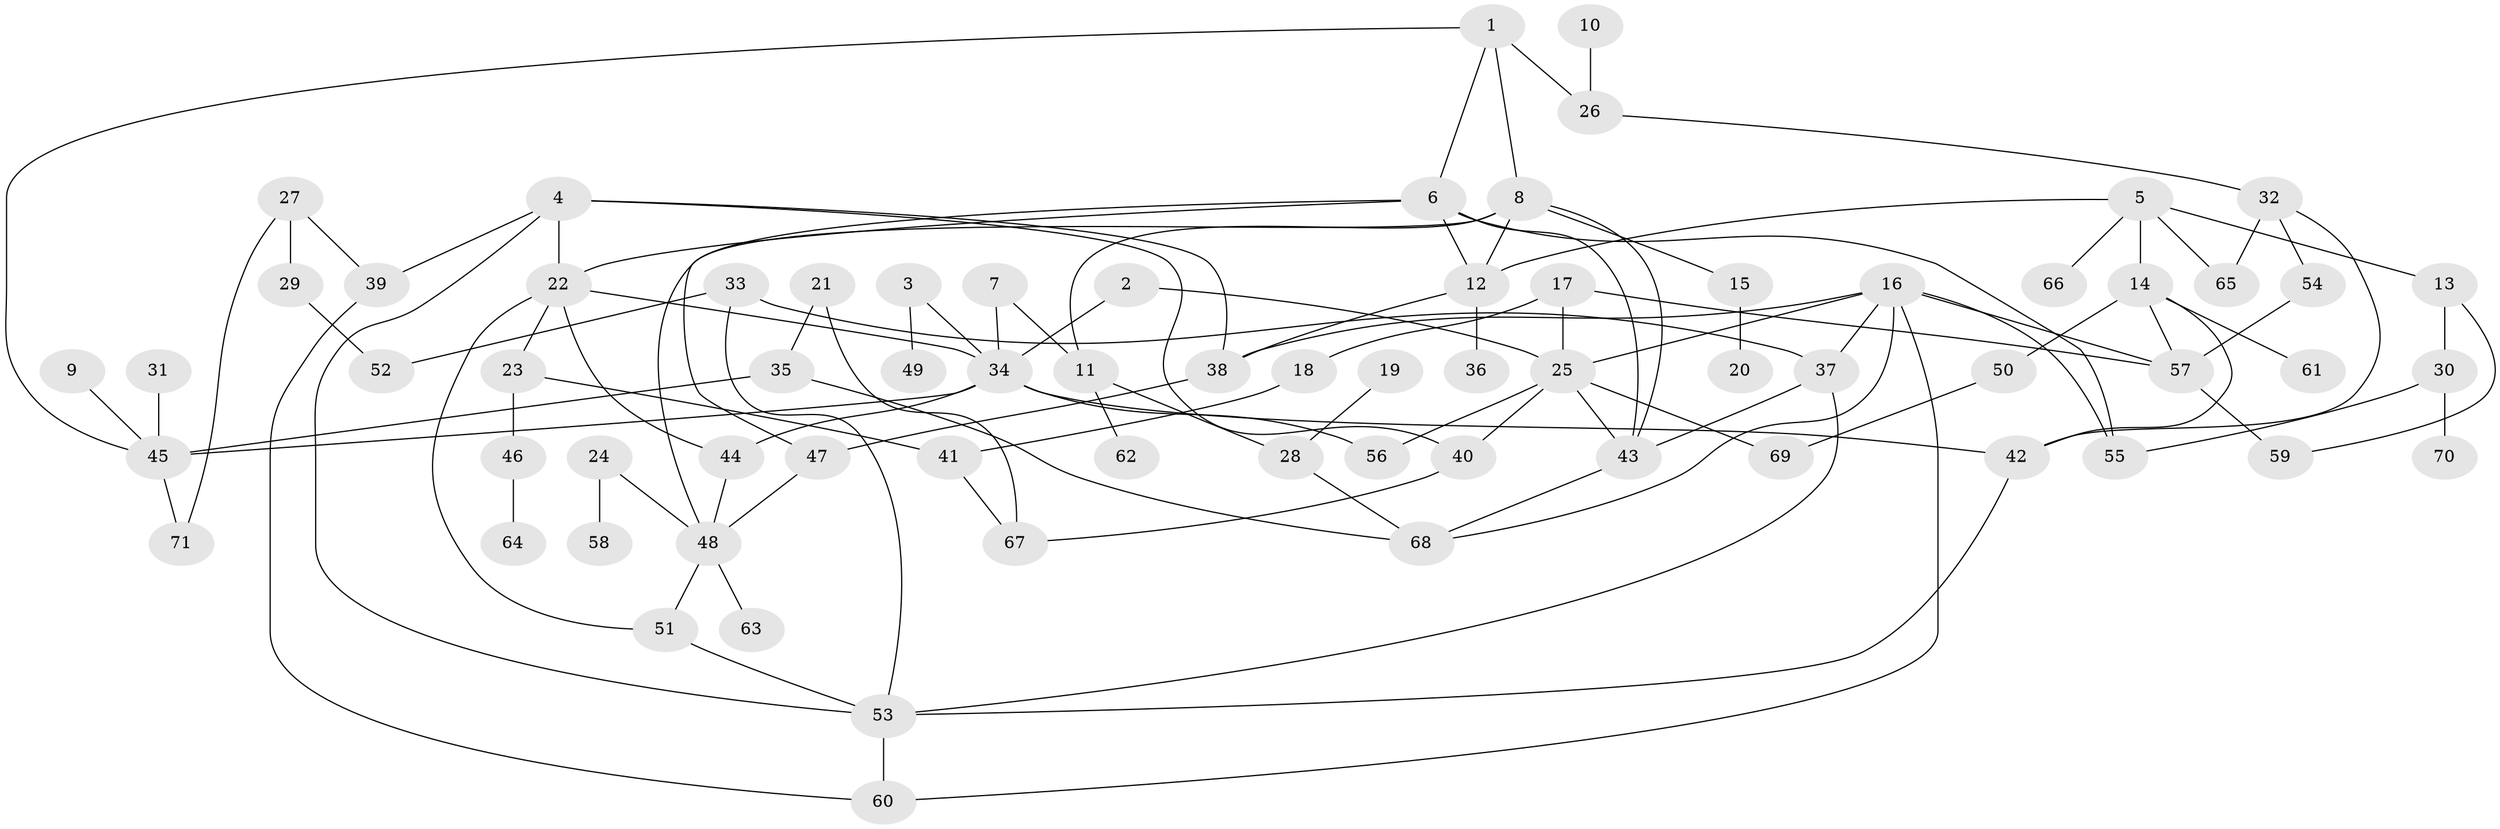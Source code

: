 // original degree distribution, {3: 0.19718309859154928, 9: 0.007042253521126761, 6: 0.02112676056338028, 8: 0.007042253521126761, 4: 0.13380281690140844, 2: 0.3591549295774648, 5: 0.035211267605633804, 1: 0.2323943661971831, 7: 0.007042253521126761}
// Generated by graph-tools (version 1.1) at 2025/01/03/09/25 03:01:11]
// undirected, 71 vertices, 109 edges
graph export_dot {
graph [start="1"]
  node [color=gray90,style=filled];
  1;
  2;
  3;
  4;
  5;
  6;
  7;
  8;
  9;
  10;
  11;
  12;
  13;
  14;
  15;
  16;
  17;
  18;
  19;
  20;
  21;
  22;
  23;
  24;
  25;
  26;
  27;
  28;
  29;
  30;
  31;
  32;
  33;
  34;
  35;
  36;
  37;
  38;
  39;
  40;
  41;
  42;
  43;
  44;
  45;
  46;
  47;
  48;
  49;
  50;
  51;
  52;
  53;
  54;
  55;
  56;
  57;
  58;
  59;
  60;
  61;
  62;
  63;
  64;
  65;
  66;
  67;
  68;
  69;
  70;
  71;
  1 -- 6 [weight=1.0];
  1 -- 8 [weight=1.0];
  1 -- 26 [weight=1.0];
  1 -- 45 [weight=1.0];
  2 -- 25 [weight=1.0];
  2 -- 34 [weight=1.0];
  3 -- 34 [weight=1.0];
  3 -- 49 [weight=1.0];
  4 -- 22 [weight=1.0];
  4 -- 38 [weight=1.0];
  4 -- 39 [weight=1.0];
  4 -- 40 [weight=1.0];
  4 -- 53 [weight=1.0];
  5 -- 12 [weight=1.0];
  5 -- 13 [weight=1.0];
  5 -- 14 [weight=1.0];
  5 -- 65 [weight=1.0];
  5 -- 66 [weight=1.0];
  6 -- 12 [weight=1.0];
  6 -- 22 [weight=1.0];
  6 -- 43 [weight=1.0];
  6 -- 47 [weight=1.0];
  6 -- 55 [weight=1.0];
  7 -- 11 [weight=1.0];
  7 -- 34 [weight=1.0];
  8 -- 11 [weight=1.0];
  8 -- 12 [weight=1.0];
  8 -- 15 [weight=1.0];
  8 -- 43 [weight=1.0];
  8 -- 48 [weight=1.0];
  9 -- 45 [weight=1.0];
  10 -- 26 [weight=1.0];
  11 -- 28 [weight=1.0];
  11 -- 62 [weight=1.0];
  12 -- 36 [weight=1.0];
  12 -- 38 [weight=1.0];
  13 -- 30 [weight=1.0];
  13 -- 59 [weight=1.0];
  14 -- 42 [weight=1.0];
  14 -- 50 [weight=1.0];
  14 -- 57 [weight=1.0];
  14 -- 61 [weight=1.0];
  15 -- 20 [weight=1.0];
  16 -- 25 [weight=1.0];
  16 -- 37 [weight=1.0];
  16 -- 38 [weight=1.0];
  16 -- 55 [weight=1.0];
  16 -- 57 [weight=1.0];
  16 -- 60 [weight=1.0];
  16 -- 68 [weight=1.0];
  17 -- 18 [weight=1.0];
  17 -- 25 [weight=1.0];
  17 -- 57 [weight=1.0];
  18 -- 41 [weight=1.0];
  19 -- 28 [weight=1.0];
  21 -- 35 [weight=1.0];
  21 -- 67 [weight=1.0];
  22 -- 23 [weight=1.0];
  22 -- 34 [weight=1.0];
  22 -- 44 [weight=1.0];
  22 -- 51 [weight=1.0];
  23 -- 41 [weight=1.0];
  23 -- 46 [weight=1.0];
  24 -- 48 [weight=1.0];
  24 -- 58 [weight=1.0];
  25 -- 40 [weight=1.0];
  25 -- 43 [weight=1.0];
  25 -- 56 [weight=1.0];
  25 -- 69 [weight=1.0];
  26 -- 32 [weight=1.0];
  27 -- 29 [weight=1.0];
  27 -- 39 [weight=1.0];
  27 -- 71 [weight=1.0];
  28 -- 68 [weight=1.0];
  29 -- 52 [weight=1.0];
  30 -- 55 [weight=1.0];
  30 -- 70 [weight=1.0];
  31 -- 45 [weight=1.0];
  32 -- 42 [weight=1.0];
  32 -- 54 [weight=1.0];
  32 -- 65 [weight=1.0];
  33 -- 37 [weight=1.0];
  33 -- 52 [weight=1.0];
  33 -- 53 [weight=1.0];
  34 -- 42 [weight=1.0];
  34 -- 44 [weight=1.0];
  34 -- 45 [weight=1.0];
  34 -- 56 [weight=1.0];
  35 -- 45 [weight=1.0];
  35 -- 68 [weight=1.0];
  37 -- 43 [weight=1.0];
  37 -- 53 [weight=1.0];
  38 -- 47 [weight=1.0];
  39 -- 60 [weight=1.0];
  40 -- 67 [weight=1.0];
  41 -- 67 [weight=1.0];
  42 -- 53 [weight=1.0];
  43 -- 68 [weight=1.0];
  44 -- 48 [weight=1.0];
  45 -- 71 [weight=1.0];
  46 -- 64 [weight=1.0];
  47 -- 48 [weight=1.0];
  48 -- 51 [weight=1.0];
  48 -- 63 [weight=1.0];
  50 -- 69 [weight=1.0];
  51 -- 53 [weight=1.0];
  53 -- 60 [weight=1.0];
  54 -- 57 [weight=1.0];
  57 -- 59 [weight=1.0];
}
